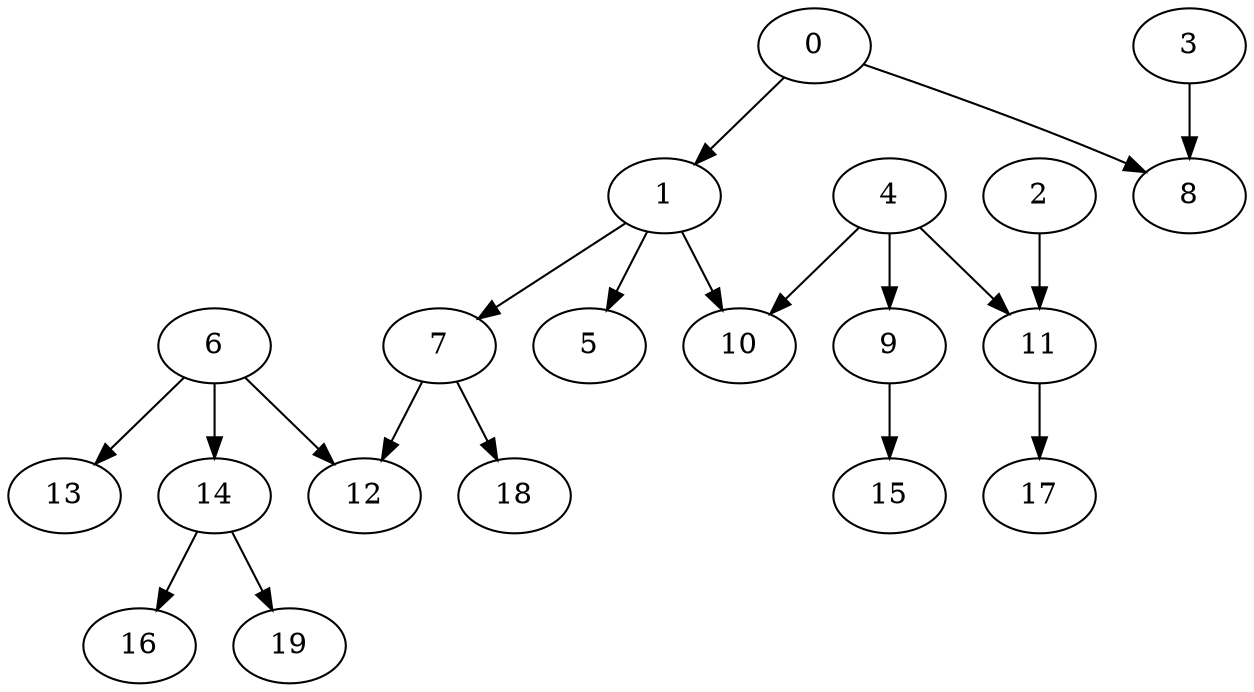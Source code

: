digraph arbol {1 -> 7[Label=1];
1 -> 10[Label=1];
1 -> 5[Label=3];
0 -> 8[Label=3];
2 -> 11[Label=1];
4 -> 10[Label=1];
4 -> 11[Label=1];
6 -> 12[Label=1];
3 -> 8[Label=2];
4 -> 9[Label=2];
6 -> 13[Label=1];
6 -> 14[Label=1];
0 -> 1[Label=3];
7 -> 12[Label=1];
7 -> 18[Label=1];
9 -> 15[Label=2];
11 -> 17[Label=1];
14 -> 16[Label=3];
14 -> 19[Label=2];
}